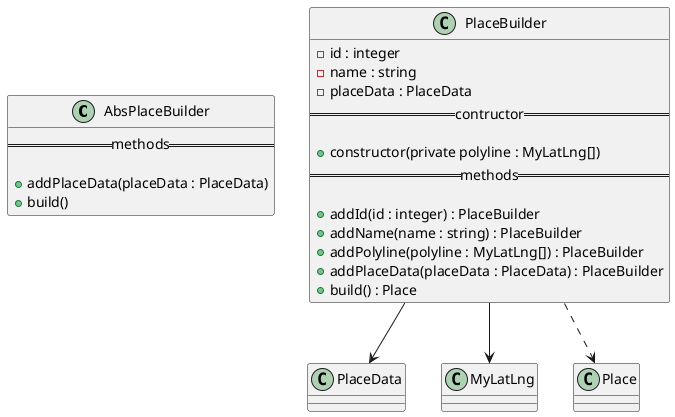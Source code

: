 @startuml PlaceBuilder Diagram
class AbsPlaceBuilder {
  ==methods==

  + addPlaceData(placeData : PlaceData)
  + build()
}
class PlaceBuilder {
  - id : integer
  - name : string
  - placeData : PlaceData
  == contructor ==

  + constructor(private polyline : MyLatLng[])
  == methods ==

  + addId(id : integer) : PlaceBuilder
  + addName(name : string) : PlaceBuilder
  + addPolyline(polyline : MyLatLng[]) : PlaceBuilder
  + addPlaceData(placeData : PlaceData) : PlaceBuilder
  + build() : Place
}

PlaceBuilder --> PlaceData
PlaceBuilder --> MyLatLng
PlaceBuilder ..> Place
@enduml

